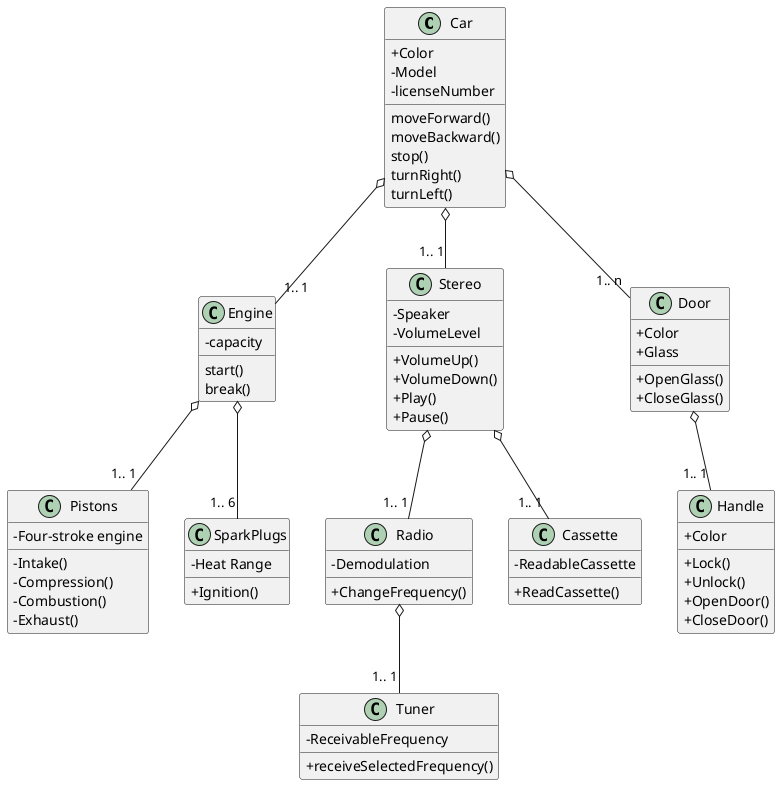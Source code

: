 @startuml car
skinparam ClassAttributeIconSize 0
class Car{
    + Color
    - Model
    - licenseNumber
    moveForward()
    moveBackward()
    stop()
    turnRight()
    turnLeft()
}

class Engine{
    - capacity
    start()
    break()
}

class Stereo{
    -Speaker
    -VolumeLevel
    +VolumeUp()
    +VolumeDown()
    +Play()
    +Pause()
}

class Door{
    + Color
    + Glass
    + OpenGlass()
    + CloseGlass()
}

class Pistons{
    - Four-stroke engine
    - Intake()
    - Compression()
    - Combustion()
    - Exhaust()
}

class SparkPlugs{
    - Heat Range
    + Ignition()
}

class Radio{
    - Demodulation
    + ChangeFrequency()
}

class Cassette{
    - ReadableCassette
    + ReadCassette()
}

class Handle{
    + Color
    + Lock()
    + Unlock()
    + OpenDoor()
    + CloseDoor()
}

class Tuner{
    - ReceivableFrequency
    + receiveSelectedFrequency()
}

Car o-- "1.. 1"Engine
Car o-- "1.. 1"Stereo
Car o-- "1.. n"Door

Engine o-- "1.. 1"Pistons
Engine o-- "1.. 6"SparkPlugs

Stereo o-- "1.. 1"Radio
Stereo o-- "1.. 1"Cassette

Door o-- "1.. 1"Handle

Radio o-- "1.. 1"Tuner

@enduml

